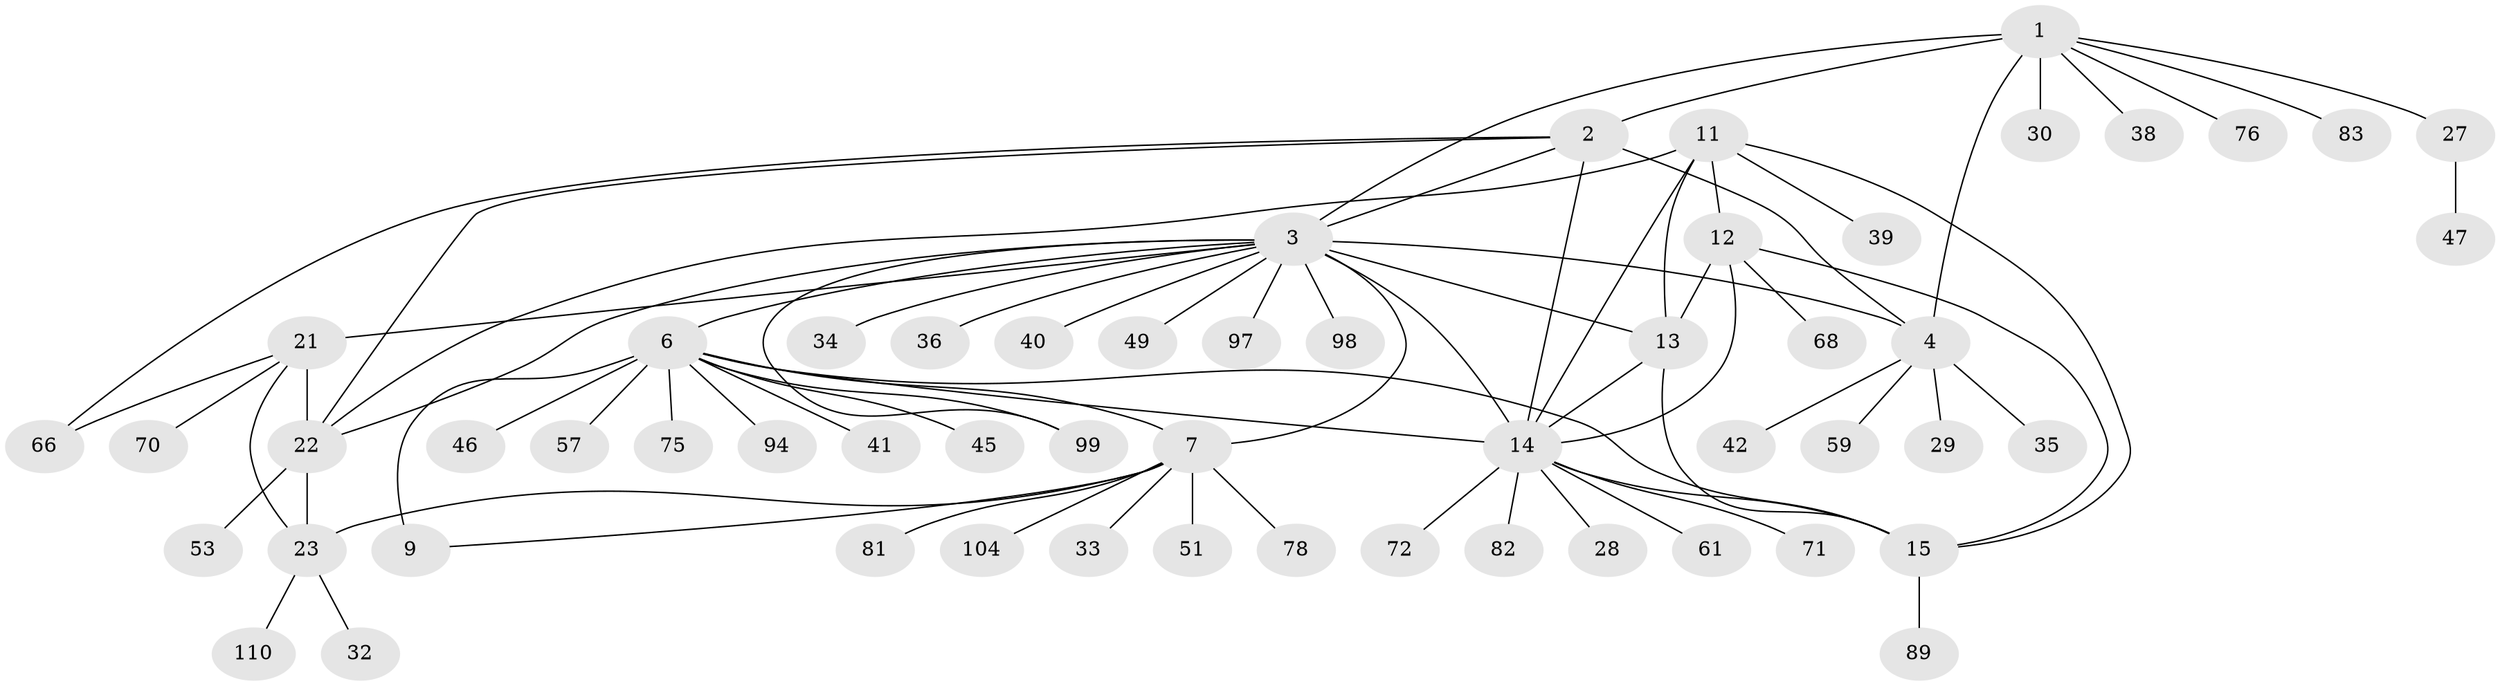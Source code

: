 // original degree distribution, {9: 0.026785714285714284, 7: 0.07142857142857142, 12: 0.008928571428571428, 5: 0.026785714285714284, 8: 0.03571428571428571, 11: 0.017857142857142856, 4: 0.008928571428571428, 6: 0.044642857142857144, 1: 0.5714285714285714, 3: 0.017857142857142856, 2: 0.16964285714285715}
// Generated by graph-tools (version 1.1) at 2025/16/03/09/25 04:16:08]
// undirected, 56 vertices, 77 edges
graph export_dot {
graph [start="1"]
  node [color=gray90,style=filled];
  1;
  2;
  3 [super="+69+16"];
  4 [super="+5"];
  6 [super="+10+44+8+18+31+60"];
  7;
  9;
  11 [super="+43"];
  12 [super="+86"];
  13 [super="+48"];
  14 [super="+17"];
  15;
  21;
  22 [super="+24+91+50+25+64"];
  23;
  27 [super="+107"];
  28 [super="+37"];
  29;
  30;
  32 [super="+58"];
  33;
  34 [super="+106"];
  35;
  36;
  38;
  39;
  40;
  41;
  42;
  45;
  46;
  47 [super="+93"];
  49 [super="+54"];
  51;
  53 [super="+80"];
  57;
  59 [super="+109+112+100+88"];
  61;
  66;
  68 [super="+84"];
  70;
  71 [super="+74"];
  72;
  75 [super="+108"];
  76;
  78;
  81;
  82;
  83;
  89;
  94;
  97;
  98;
  99;
  104;
  110;
  1 -- 2;
  1 -- 3;
  1 -- 4 [weight=2];
  1 -- 27;
  1 -- 30;
  1 -- 38;
  1 -- 76;
  1 -- 83;
  2 -- 3;
  2 -- 4 [weight=2];
  2 -- 14;
  2 -- 66;
  2 -- 22;
  3 -- 4 [weight=2];
  3 -- 7;
  3 -- 34;
  3 -- 40;
  3 -- 97;
  3 -- 98;
  3 -- 22;
  3 -- 13;
  3 -- 49;
  3 -- 99;
  3 -- 36;
  3 -- 6 [weight=3];
  3 -- 21;
  3 -- 14 [weight=4];
  4 -- 59;
  4 -- 35;
  4 -- 42;
  4 -- 29;
  6 -- 7 [weight=3];
  6 -- 9 [weight=3];
  6 -- 99;
  6 -- 75;
  6 -- 45;
  6 -- 15;
  6 -- 46;
  6 -- 41;
  6 -- 94;
  6 -- 57;
  6 -- 14;
  7 -- 9;
  7 -- 23;
  7 -- 33;
  7 -- 51;
  7 -- 78;
  7 -- 81;
  7 -- 104;
  11 -- 12;
  11 -- 13;
  11 -- 14;
  11 -- 15;
  11 -- 39;
  11 -- 22;
  12 -- 13;
  12 -- 14;
  12 -- 15;
  12 -- 68;
  13 -- 14 [weight=2];
  13 -- 15;
  14 -- 15;
  14 -- 28;
  14 -- 61;
  14 -- 71;
  14 -- 72;
  14 -- 82;
  15 -- 89;
  21 -- 22 [weight=3];
  21 -- 23;
  21 -- 66;
  21 -- 70;
  22 -- 23 [weight=3];
  22 -- 53;
  23 -- 32;
  23 -- 110;
  27 -- 47;
}
